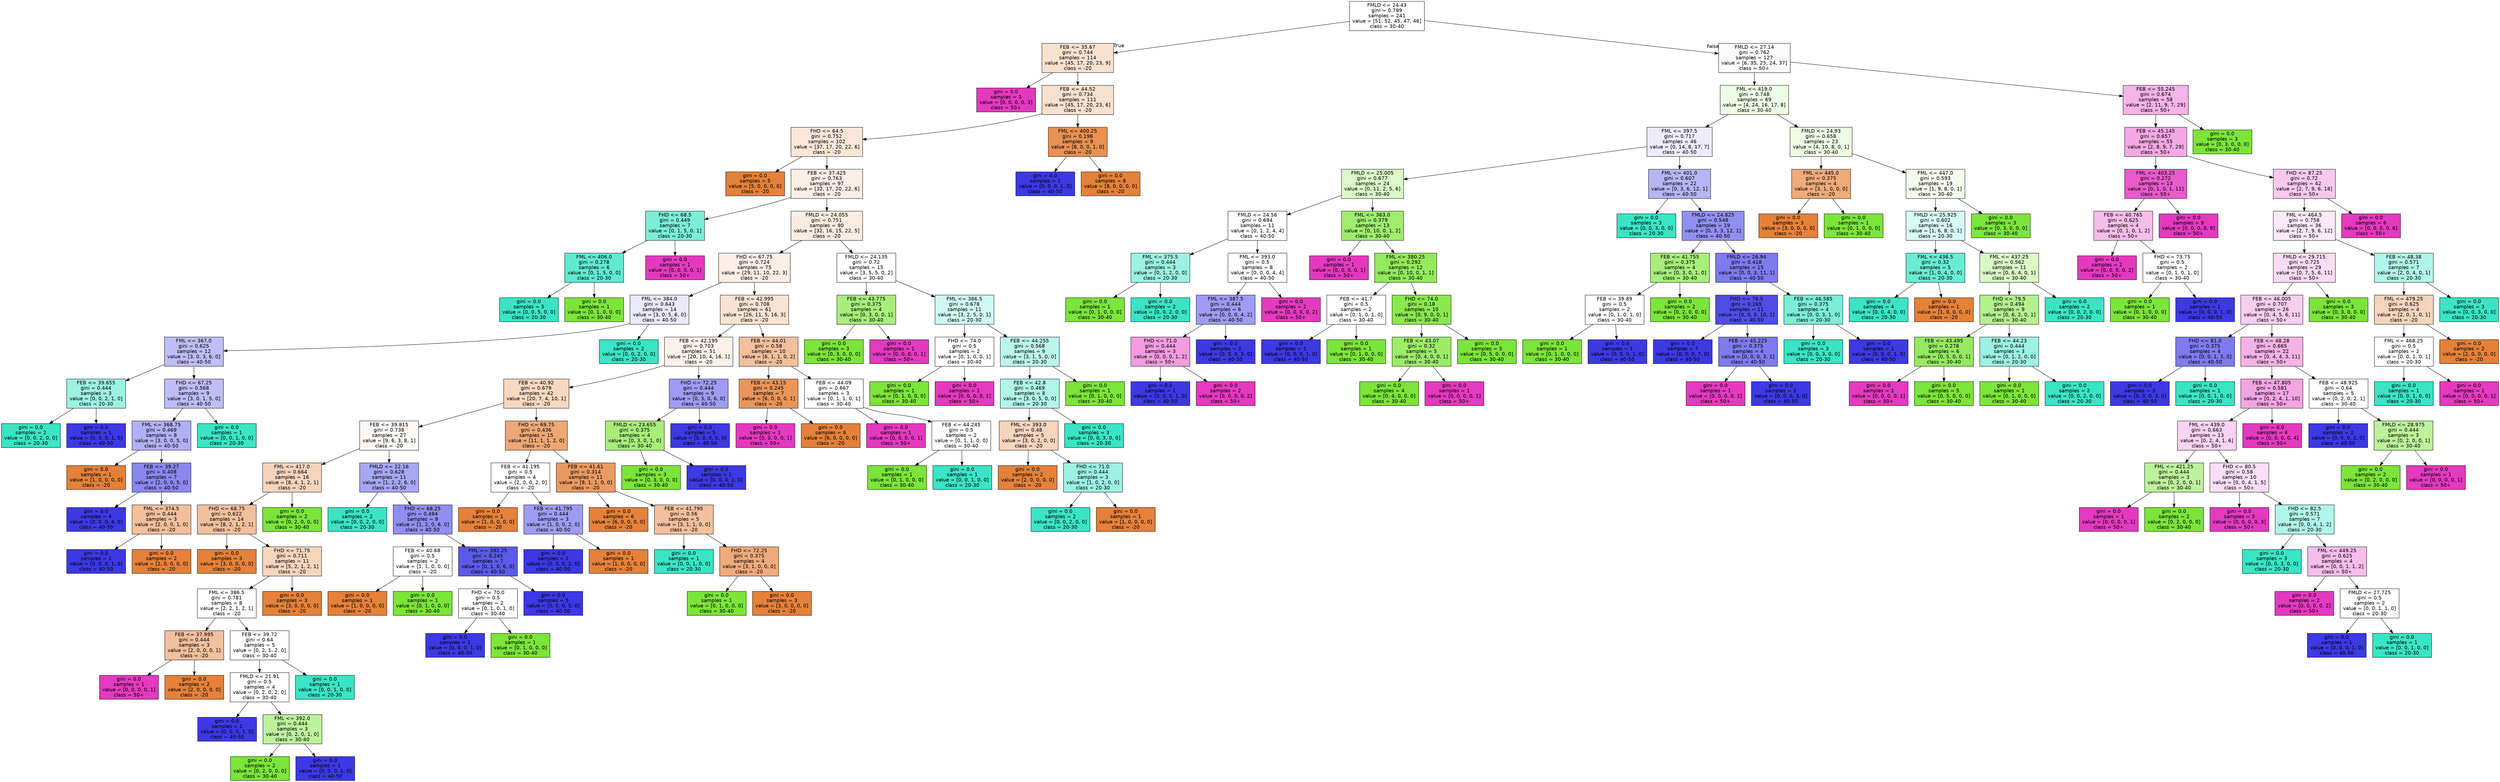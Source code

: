 digraph Tree {
node [shape=box, style="filled", color="black", fontname="helvetica"] ;
edge [fontname="helvetica"] ;
0 [label="FMLD <= 24.43\ngini = 0.799\nsamples = 241\nvalue = [51, 52, 45, 47, 46]\nclass = 30-40", fillcolor="#fefffe"] ;
1 [label="FEB <= 35.67\ngini = 0.744\nsamples = 114\nvalue = [45, 17, 20, 23, 9]\nclass = -20", fillcolor="#f9e1cf"] ;
0 -> 1 [labeldistance=2.5, labelangle=45, headlabel="True"] ;
2 [label="gini = 0.0\nsamples = 3\nvalue = [0, 0, 0, 0, 3]\nclass = 50+", fillcolor="#e539c0"] ;
1 -> 2 ;
3 [label="FEB <= 44.52\ngini = 0.734\nsamples = 111\nvalue = [45, 17, 20, 23, 6]\nclass = -20", fillcolor="#f8e0ce"] ;
1 -> 3 ;
4 [label="FHD <= 64.5\ngini = 0.752\nsamples = 102\nvalue = [37, 17, 20, 22, 6]\nclass = -20", fillcolor="#fae7da"] ;
3 -> 4 ;
5 [label="gini = 0.0\nsamples = 5\nvalue = [5, 0, 0, 0, 0]\nclass = -20", fillcolor="#e58139"] ;
4 -> 5 ;
6 [label="FEB <= 37.425\ngini = 0.763\nsamples = 97\nvalue = [32, 17, 20, 22, 6]\nclass = -20", fillcolor="#fceee5"] ;
4 -> 6 ;
7 [label="FHD <= 68.5\ngini = 0.449\nsamples = 7\nvalue = [0, 1, 5, 0, 1]\nclass = 20-30", fillcolor="#7beed8"] ;
6 -> 7 ;
8 [label="FML <= 406.0\ngini = 0.278\nsamples = 6\nvalue = [0, 1, 5, 0, 0]\nclass = 20-30", fillcolor="#61ead1"] ;
7 -> 8 ;
9 [label="gini = 0.0\nsamples = 5\nvalue = [0, 0, 5, 0, 0]\nclass = 20-30", fillcolor="#39e5c5"] ;
8 -> 9 ;
10 [label="gini = 0.0\nsamples = 1\nvalue = [0, 1, 0, 0, 0]\nclass = 30-40", fillcolor="#7be539"] ;
8 -> 10 ;
11 [label="gini = 0.0\nsamples = 1\nvalue = [0, 0, 0, 0, 1]\nclass = 50+", fillcolor="#e539c0"] ;
7 -> 11 ;
12 [label="FMLD <= 24.055\ngini = 0.751\nsamples = 90\nvalue = [32, 16, 15, 22, 5]\nclass = -20", fillcolor="#fbece2"] ;
6 -> 12 ;
13 [label="FHD <= 67.75\ngini = 0.724\nsamples = 75\nvalue = [29, 11, 10, 22, 3]\nclass = -20", fillcolor="#fceee5"] ;
12 -> 13 ;
14 [label="FML <= 384.0\ngini = 0.643\nsamples = 14\nvalue = [3, 0, 5, 6, 0]\nclass = 40-50", fillcolor="#e9e9fc"] ;
13 -> 14 ;
15 [label="FML <= 367.0\ngini = 0.625\nsamples = 12\nvalue = [3, 0, 3, 6, 0]\nclass = 40-50", fillcolor="#bebdf6"] ;
14 -> 15 ;
16 [label="FEB <= 39.655\ngini = 0.444\nsamples = 3\nvalue = [0, 0, 2, 1, 0]\nclass = 20-30", fillcolor="#9cf2e2"] ;
15 -> 16 ;
17 [label="gini = 0.0\nsamples = 2\nvalue = [0, 0, 2, 0, 0]\nclass = 20-30", fillcolor="#39e5c5"] ;
16 -> 17 ;
18 [label="gini = 0.0\nsamples = 1\nvalue = [0, 0, 0, 1, 0]\nclass = 40-50", fillcolor="#3c39e5"] ;
16 -> 18 ;
19 [label="FHD <= 67.25\ngini = 0.568\nsamples = 9\nvalue = [3, 0, 1, 5, 0]\nclass = 40-50", fillcolor="#bebdf6"] ;
15 -> 19 ;
20 [label="FML <= 368.75\ngini = 0.469\nsamples = 8\nvalue = [3, 0, 0, 5, 0]\nclass = 40-50", fillcolor="#b1b0f5"] ;
19 -> 20 ;
21 [label="gini = 0.0\nsamples = 1\nvalue = [1, 0, 0, 0, 0]\nclass = -20", fillcolor="#e58139"] ;
20 -> 21 ;
22 [label="FEB <= 39.27\ngini = 0.408\nsamples = 7\nvalue = [2, 0, 0, 5, 0]\nclass = 40-50", fillcolor="#8a88ef"] ;
20 -> 22 ;
23 [label="gini = 0.0\nsamples = 4\nvalue = [0, 0, 0, 4, 0]\nclass = 40-50", fillcolor="#3c39e5"] ;
22 -> 23 ;
24 [label="FML <= 374.5\ngini = 0.444\nsamples = 3\nvalue = [2, 0, 0, 1, 0]\nclass = -20", fillcolor="#f2c09c"] ;
22 -> 24 ;
25 [label="gini = 0.0\nsamples = 1\nvalue = [0, 0, 0, 1, 0]\nclass = 40-50", fillcolor="#3c39e5"] ;
24 -> 25 ;
26 [label="gini = 0.0\nsamples = 2\nvalue = [2, 0, 0, 0, 0]\nclass = -20", fillcolor="#e58139"] ;
24 -> 26 ;
27 [label="gini = 0.0\nsamples = 1\nvalue = [0, 0, 1, 0, 0]\nclass = 20-30", fillcolor="#39e5c5"] ;
19 -> 27 ;
28 [label="gini = 0.0\nsamples = 2\nvalue = [0, 0, 2, 0, 0]\nclass = 20-30", fillcolor="#39e5c5"] ;
14 -> 28 ;
29 [label="FEB <= 42.995\ngini = 0.708\nsamples = 61\nvalue = [26, 11, 5, 16, 3]\nclass = -20", fillcolor="#f9e3d3"] ;
13 -> 29 ;
30 [label="FEB <= 42.195\ngini = 0.703\nsamples = 51\nvalue = [20, 10, 4, 16, 1]\nclass = -20", fillcolor="#fcf1e8"] ;
29 -> 30 ;
31 [label="FEB <= 40.92\ngini = 0.679\nsamples = 42\nvalue = [20, 7, 4, 10, 1]\nclass = -20", fillcolor="#f7d8c1"] ;
30 -> 31 ;
32 [label="FEB <= 39.815\ngini = 0.738\nsamples = 27\nvalue = [9, 6, 3, 8, 1]\nclass = -20", fillcolor="#fef8f5"] ;
31 -> 32 ;
33 [label="FML <= 417.0\ngini = 0.664\nsamples = 16\nvalue = [8, 4, 1, 2, 1]\nclass = -20", fillcolor="#f6d5bd"] ;
32 -> 33 ;
34 [label="FHD <= 68.75\ngini = 0.622\nsamples = 14\nvalue = [8, 2, 1, 2, 1]\nclass = -20", fillcolor="#f2c09c"] ;
33 -> 34 ;
35 [label="gini = 0.0\nsamples = 3\nvalue = [3, 0, 0, 0, 0]\nclass = -20", fillcolor="#e58139"] ;
34 -> 35 ;
36 [label="FHD <= 71.75\ngini = 0.711\nsamples = 11\nvalue = [5, 2, 1, 2, 1]\nclass = -20", fillcolor="#f6d5bd"] ;
34 -> 36 ;
37 [label="FML <= 386.5\ngini = 0.781\nsamples = 8\nvalue = [2, 2, 1, 2, 1]\nclass = -20", fillcolor="#ffffff"] ;
36 -> 37 ;
38 [label="FEB <= 37.995\ngini = 0.444\nsamples = 3\nvalue = [2, 0, 0, 0, 1]\nclass = -20", fillcolor="#f2c09c"] ;
37 -> 38 ;
39 [label="gini = 0.0\nsamples = 1\nvalue = [0, 0, 0, 0, 1]\nclass = 50+", fillcolor="#e539c0"] ;
38 -> 39 ;
40 [label="gini = 0.0\nsamples = 2\nvalue = [2, 0, 0, 0, 0]\nclass = -20", fillcolor="#e58139"] ;
38 -> 40 ;
41 [label="FEB <= 39.72\ngini = 0.64\nsamples = 5\nvalue = [0, 2, 1, 2, 0]\nclass = 30-40", fillcolor="#ffffff"] ;
37 -> 41 ;
42 [label="FMLD <= 21.91\ngini = 0.5\nsamples = 4\nvalue = [0, 2, 0, 2, 0]\nclass = 30-40", fillcolor="#ffffff"] ;
41 -> 42 ;
43 [label="gini = 0.0\nsamples = 1\nvalue = [0, 0, 0, 1, 0]\nclass = 40-50", fillcolor="#3c39e5"] ;
42 -> 43 ;
44 [label="FML <= 392.0\ngini = 0.444\nsamples = 3\nvalue = [0, 2, 0, 1, 0]\nclass = 30-40", fillcolor="#bdf29c"] ;
42 -> 44 ;
45 [label="gini = 0.0\nsamples = 2\nvalue = [0, 2, 0, 0, 0]\nclass = 30-40", fillcolor="#7be539"] ;
44 -> 45 ;
46 [label="gini = 0.0\nsamples = 1\nvalue = [0, 0, 0, 1, 0]\nclass = 40-50", fillcolor="#3c39e5"] ;
44 -> 46 ;
47 [label="gini = 0.0\nsamples = 1\nvalue = [0, 0, 1, 0, 0]\nclass = 20-30", fillcolor="#39e5c5"] ;
41 -> 47 ;
48 [label="gini = 0.0\nsamples = 3\nvalue = [3, 0, 0, 0, 0]\nclass = -20", fillcolor="#e58139"] ;
36 -> 48 ;
49 [label="gini = 0.0\nsamples = 2\nvalue = [0, 2, 0, 0, 0]\nclass = 30-40", fillcolor="#7be539"] ;
33 -> 49 ;
50 [label="FMLD <= 22.16\ngini = 0.628\nsamples = 11\nvalue = [1, 2, 2, 6, 0]\nclass = 40-50", fillcolor="#a8a7f3"] ;
32 -> 50 ;
51 [label="gini = 0.0\nsamples = 2\nvalue = [0, 0, 2, 0, 0]\nclass = 20-30", fillcolor="#39e5c5"] ;
50 -> 51 ;
52 [label="FHD <= 68.25\ngini = 0.494\nsamples = 9\nvalue = [1, 2, 0, 6, 0]\nclass = 40-50", fillcolor="#908ef0"] ;
50 -> 52 ;
53 [label="FEB <= 40.68\ngini = 0.5\nsamples = 2\nvalue = [1, 1, 0, 0, 0]\nclass = -20", fillcolor="#ffffff"] ;
52 -> 53 ;
54 [label="gini = 0.0\nsamples = 1\nvalue = [1, 0, 0, 0, 0]\nclass = -20", fillcolor="#e58139"] ;
53 -> 54 ;
55 [label="gini = 0.0\nsamples = 1\nvalue = [0, 1, 0, 0, 0]\nclass = 30-40", fillcolor="#7be539"] ;
53 -> 55 ;
56 [label="FML <= 392.25\ngini = 0.245\nsamples = 7\nvalue = [0, 1, 0, 6, 0]\nclass = 40-50", fillcolor="#5d5ae9"] ;
52 -> 56 ;
57 [label="FHD <= 70.0\ngini = 0.5\nsamples = 2\nvalue = [0, 1, 0, 1, 0]\nclass = 30-40", fillcolor="#ffffff"] ;
56 -> 57 ;
58 [label="gini = 0.0\nsamples = 1\nvalue = [0, 0, 0, 1, 0]\nclass = 40-50", fillcolor="#3c39e5"] ;
57 -> 58 ;
59 [label="gini = 0.0\nsamples = 1\nvalue = [0, 1, 0, 0, 0]\nclass = 30-40", fillcolor="#7be539"] ;
57 -> 59 ;
60 [label="gini = 0.0\nsamples = 5\nvalue = [0, 0, 0, 5, 0]\nclass = 40-50", fillcolor="#3c39e5"] ;
56 -> 60 ;
61 [label="FHD <= 69.75\ngini = 0.436\nsamples = 15\nvalue = [11, 1, 1, 2, 0]\nclass = -20", fillcolor="#eda876"] ;
31 -> 61 ;
62 [label="FEB <= 41.195\ngini = 0.5\nsamples = 4\nvalue = [2, 0, 0, 2, 0]\nclass = -20", fillcolor="#ffffff"] ;
61 -> 62 ;
63 [label="gini = 0.0\nsamples = 1\nvalue = [1, 0, 0, 0, 0]\nclass = -20", fillcolor="#e58139"] ;
62 -> 63 ;
64 [label="FEB <= 41.795\ngini = 0.444\nsamples = 3\nvalue = [1, 0, 0, 2, 0]\nclass = 40-50", fillcolor="#9e9cf2"] ;
62 -> 64 ;
65 [label="gini = 0.0\nsamples = 2\nvalue = [0, 0, 0, 2, 0]\nclass = 40-50", fillcolor="#3c39e5"] ;
64 -> 65 ;
66 [label="gini = 0.0\nsamples = 1\nvalue = [1, 0, 0, 0, 0]\nclass = -20", fillcolor="#e58139"] ;
64 -> 66 ;
67 [label="FEB <= 41.61\ngini = 0.314\nsamples = 11\nvalue = [9, 1, 1, 0, 0]\nclass = -20", fillcolor="#ea9a61"] ;
61 -> 67 ;
68 [label="gini = 0.0\nsamples = 6\nvalue = [6, 0, 0, 0, 0]\nclass = -20", fillcolor="#e58139"] ;
67 -> 68 ;
69 [label="FEB <= 41.795\ngini = 0.56\nsamples = 5\nvalue = [3, 1, 1, 0, 0]\nclass = -20", fillcolor="#f2c09c"] ;
67 -> 69 ;
70 [label="gini = 0.0\nsamples = 1\nvalue = [0, 0, 1, 0, 0]\nclass = 20-30", fillcolor="#39e5c5"] ;
69 -> 70 ;
71 [label="FHD <= 72.25\ngini = 0.375\nsamples = 4\nvalue = [3, 1, 0, 0, 0]\nclass = -20", fillcolor="#eeab7b"] ;
69 -> 71 ;
72 [label="gini = 0.0\nsamples = 1\nvalue = [0, 1, 0, 0, 0]\nclass = 30-40", fillcolor="#7be539"] ;
71 -> 72 ;
73 [label="gini = 0.0\nsamples = 3\nvalue = [3, 0, 0, 0, 0]\nclass = -20", fillcolor="#e58139"] ;
71 -> 73 ;
74 [label="FHD <= 72.25\ngini = 0.444\nsamples = 9\nvalue = [0, 3, 0, 6, 0]\nclass = 40-50", fillcolor="#9e9cf2"] ;
30 -> 74 ;
75 [label="FMLD <= 23.655\ngini = 0.375\nsamples = 4\nvalue = [0, 3, 0, 1, 0]\nclass = 30-40", fillcolor="#a7ee7b"] ;
74 -> 75 ;
76 [label="gini = 0.0\nsamples = 3\nvalue = [0, 3, 0, 0, 0]\nclass = 30-40", fillcolor="#7be539"] ;
75 -> 76 ;
77 [label="gini = 0.0\nsamples = 1\nvalue = [0, 0, 0, 1, 0]\nclass = 40-50", fillcolor="#3c39e5"] ;
75 -> 77 ;
78 [label="gini = 0.0\nsamples = 5\nvalue = [0, 0, 0, 5, 0]\nclass = 40-50", fillcolor="#3c39e5"] ;
74 -> 78 ;
79 [label="FEB <= 44.01\ngini = 0.58\nsamples = 10\nvalue = [6, 1, 1, 0, 2]\nclass = -20", fillcolor="#f2c09c"] ;
29 -> 79 ;
80 [label="FEB <= 43.15\ngini = 0.245\nsamples = 7\nvalue = [6, 0, 0, 0, 1]\nclass = -20", fillcolor="#e9965a"] ;
79 -> 80 ;
81 [label="gini = 0.0\nsamples = 1\nvalue = [0, 0, 0, 0, 1]\nclass = 50+", fillcolor="#e539c0"] ;
80 -> 81 ;
82 [label="gini = 0.0\nsamples = 6\nvalue = [6, 0, 0, 0, 0]\nclass = -20", fillcolor="#e58139"] ;
80 -> 82 ;
83 [label="FEB <= 44.09\ngini = 0.667\nsamples = 3\nvalue = [0, 1, 1, 0, 1]\nclass = 30-40", fillcolor="#ffffff"] ;
79 -> 83 ;
84 [label="gini = 0.0\nsamples = 1\nvalue = [0, 0, 0, 0, 1]\nclass = 50+", fillcolor="#e539c0"] ;
83 -> 84 ;
85 [label="FEB <= 44.245\ngini = 0.5\nsamples = 2\nvalue = [0, 1, 1, 0, 0]\nclass = 30-40", fillcolor="#ffffff"] ;
83 -> 85 ;
86 [label="gini = 0.0\nsamples = 1\nvalue = [0, 1, 0, 0, 0]\nclass = 30-40", fillcolor="#7be539"] ;
85 -> 86 ;
87 [label="gini = 0.0\nsamples = 1\nvalue = [0, 0, 1, 0, 0]\nclass = 20-30", fillcolor="#39e5c5"] ;
85 -> 87 ;
88 [label="FMLD <= 24.135\ngini = 0.72\nsamples = 15\nvalue = [3, 5, 5, 0, 2]\nclass = 30-40", fillcolor="#ffffff"] ;
12 -> 88 ;
89 [label="FEB <= 43.775\ngini = 0.375\nsamples = 4\nvalue = [0, 3, 0, 0, 1]\nclass = 30-40", fillcolor="#a7ee7b"] ;
88 -> 89 ;
90 [label="gini = 0.0\nsamples = 3\nvalue = [0, 3, 0, 0, 0]\nclass = 30-40", fillcolor="#7be539"] ;
89 -> 90 ;
91 [label="gini = 0.0\nsamples = 1\nvalue = [0, 0, 0, 0, 1]\nclass = 50+", fillcolor="#e539c0"] ;
89 -> 91 ;
92 [label="FML <= 386.5\ngini = 0.678\nsamples = 11\nvalue = [3, 2, 5, 0, 1]\nclass = 20-30", fillcolor="#cef8f0"] ;
88 -> 92 ;
93 [label="FHD <= 74.0\ngini = 0.5\nsamples = 2\nvalue = [0, 1, 0, 0, 1]\nclass = 30-40", fillcolor="#ffffff"] ;
92 -> 93 ;
94 [label="gini = 0.0\nsamples = 1\nvalue = [0, 1, 0, 0, 0]\nclass = 30-40", fillcolor="#7be539"] ;
93 -> 94 ;
95 [label="gini = 0.0\nsamples = 1\nvalue = [0, 0, 0, 0, 1]\nclass = 50+", fillcolor="#e539c0"] ;
93 -> 95 ;
96 [label="FEB <= 44.255\ngini = 0.568\nsamples = 9\nvalue = [3, 1, 5, 0, 0]\nclass = 20-30", fillcolor="#bdf6ec"] ;
92 -> 96 ;
97 [label="FEB <= 42.8\ngini = 0.469\nsamples = 8\nvalue = [3, 0, 5, 0, 0]\nclass = 20-30", fillcolor="#b0f5e8"] ;
96 -> 97 ;
98 [label="FML <= 393.0\ngini = 0.48\nsamples = 5\nvalue = [3, 0, 2, 0, 0]\nclass = -20", fillcolor="#f6d5bd"] ;
97 -> 98 ;
99 [label="gini = 0.0\nsamples = 2\nvalue = [2, 0, 0, 0, 0]\nclass = -20", fillcolor="#e58139"] ;
98 -> 99 ;
100 [label="FHD <= 71.0\ngini = 0.444\nsamples = 3\nvalue = [1, 0, 2, 0, 0]\nclass = 20-30", fillcolor="#9cf2e2"] ;
98 -> 100 ;
101 [label="gini = 0.0\nsamples = 2\nvalue = [0, 0, 2, 0, 0]\nclass = 20-30", fillcolor="#39e5c5"] ;
100 -> 101 ;
102 [label="gini = 0.0\nsamples = 1\nvalue = [1, 0, 0, 0, 0]\nclass = -20", fillcolor="#e58139"] ;
100 -> 102 ;
103 [label="gini = 0.0\nsamples = 3\nvalue = [0, 0, 3, 0, 0]\nclass = 20-30", fillcolor="#39e5c5"] ;
97 -> 103 ;
104 [label="gini = 0.0\nsamples = 1\nvalue = [0, 1, 0, 0, 0]\nclass = 30-40", fillcolor="#7be539"] ;
96 -> 104 ;
105 [label="FML <= 400.25\ngini = 0.198\nsamples = 9\nvalue = [8, 0, 0, 1, 0]\nclass = -20", fillcolor="#e89152"] ;
3 -> 105 ;
106 [label="gini = 0.0\nsamples = 1\nvalue = [0, 0, 0, 1, 0]\nclass = 40-50", fillcolor="#3c39e5"] ;
105 -> 106 ;
107 [label="gini = 0.0\nsamples = 8\nvalue = [8, 0, 0, 0, 0]\nclass = -20", fillcolor="#e58139"] ;
105 -> 107 ;
108 [label="FMLD <= 27.14\ngini = 0.762\nsamples = 127\nvalue = [6, 35, 25, 24, 37]\nclass = 50+", fillcolor="#fefbfe"] ;
0 -> 108 [labeldistance=2.5, labelangle=-45, headlabel="False"] ;
109 [label="FML <= 419.0\ngini = 0.748\nsamples = 69\nvalue = [4, 24, 16, 17, 8]\nclass = 30-40", fillcolor="#edfce4"] ;
108 -> 109 ;
110 [label="FML <= 397.5\ngini = 0.717\nsamples = 46\nvalue = [0, 14, 8, 17, 7]\nclass = 40-50", fillcolor="#edecfd"] ;
109 -> 110 ;
111 [label="FMLD <= 25.005\ngini = 0.677\nsamples = 24\nvalue = [0, 11, 2, 5, 6]\nclass = 30-40", fillcolor="#daf8c8"] ;
110 -> 111 ;
112 [label="FMLD <= 24.56\ngini = 0.694\nsamples = 11\nvalue = [0, 1, 2, 4, 4]\nclass = 40-50", fillcolor="#ffffff"] ;
111 -> 112 ;
113 [label="FML <= 375.5\ngini = 0.444\nsamples = 3\nvalue = [0, 1, 2, 0, 0]\nclass = 20-30", fillcolor="#9cf2e2"] ;
112 -> 113 ;
114 [label="gini = 0.0\nsamples = 1\nvalue = [0, 1, 0, 0, 0]\nclass = 30-40", fillcolor="#7be539"] ;
113 -> 114 ;
115 [label="gini = 0.0\nsamples = 2\nvalue = [0, 0, 2, 0, 0]\nclass = 20-30", fillcolor="#39e5c5"] ;
113 -> 115 ;
116 [label="FML <= 393.0\ngini = 0.5\nsamples = 8\nvalue = [0, 0, 0, 4, 4]\nclass = 40-50", fillcolor="#ffffff"] ;
112 -> 116 ;
117 [label="FML <= 387.5\ngini = 0.444\nsamples = 6\nvalue = [0, 0, 0, 4, 2]\nclass = 40-50", fillcolor="#9e9cf2"] ;
116 -> 117 ;
118 [label="FHD <= 71.0\ngini = 0.444\nsamples = 3\nvalue = [0, 0, 0, 1, 2]\nclass = 50+", fillcolor="#f29ce0"] ;
117 -> 118 ;
119 [label="gini = 0.0\nsamples = 1\nvalue = [0, 0, 0, 1, 0]\nclass = 40-50", fillcolor="#3c39e5"] ;
118 -> 119 ;
120 [label="gini = 0.0\nsamples = 2\nvalue = [0, 0, 0, 0, 2]\nclass = 50+", fillcolor="#e539c0"] ;
118 -> 120 ;
121 [label="gini = 0.0\nsamples = 3\nvalue = [0, 0, 0, 3, 0]\nclass = 40-50", fillcolor="#3c39e5"] ;
117 -> 121 ;
122 [label="gini = 0.0\nsamples = 2\nvalue = [0, 0, 0, 0, 2]\nclass = 50+", fillcolor="#e539c0"] ;
116 -> 122 ;
123 [label="FML <= 363.0\ngini = 0.379\nsamples = 13\nvalue = [0, 10, 0, 1, 2]\nclass = 30-40", fillcolor="#9fec6f"] ;
111 -> 123 ;
124 [label="gini = 0.0\nsamples = 1\nvalue = [0, 0, 0, 0, 1]\nclass = 50+", fillcolor="#e539c0"] ;
123 -> 124 ;
125 [label="FML <= 380.25\ngini = 0.292\nsamples = 12\nvalue = [0, 10, 0, 1, 1]\nclass = 30-40", fillcolor="#93ea5d"] ;
123 -> 125 ;
126 [label="FEB <= 41.7\ngini = 0.5\nsamples = 2\nvalue = [0, 1, 0, 1, 0]\nclass = 30-40", fillcolor="#ffffff"] ;
125 -> 126 ;
127 [label="gini = 0.0\nsamples = 1\nvalue = [0, 0, 0, 1, 0]\nclass = 40-50", fillcolor="#3c39e5"] ;
126 -> 127 ;
128 [label="gini = 0.0\nsamples = 1\nvalue = [0, 1, 0, 0, 0]\nclass = 30-40", fillcolor="#7be539"] ;
126 -> 128 ;
129 [label="FHD <= 74.0\ngini = 0.18\nsamples = 10\nvalue = [0, 9, 0, 0, 1]\nclass = 30-40", fillcolor="#8ae84f"] ;
125 -> 129 ;
130 [label="FEB <= 43.07\ngini = 0.32\nsamples = 5\nvalue = [0, 4, 0, 0, 1]\nclass = 30-40", fillcolor="#9cec6a"] ;
129 -> 130 ;
131 [label="gini = 0.0\nsamples = 4\nvalue = [0, 4, 0, 0, 0]\nclass = 30-40", fillcolor="#7be539"] ;
130 -> 131 ;
132 [label="gini = 0.0\nsamples = 1\nvalue = [0, 0, 0, 0, 1]\nclass = 50+", fillcolor="#e539c0"] ;
130 -> 132 ;
133 [label="gini = 0.0\nsamples = 5\nvalue = [0, 5, 0, 0, 0]\nclass = 30-40", fillcolor="#7be539"] ;
129 -> 133 ;
134 [label="FML <= 401.0\ngini = 0.607\nsamples = 22\nvalue = [0, 3, 6, 12, 1]\nclass = 40-50", fillcolor="#b6b5f5"] ;
110 -> 134 ;
135 [label="gini = 0.0\nsamples = 3\nvalue = [0, 0, 3, 0, 0]\nclass = 20-30", fillcolor="#39e5c5"] ;
134 -> 135 ;
136 [label="FMLD <= 24.825\ngini = 0.548\nsamples = 19\nvalue = [0, 3, 3, 12, 1]\nclass = 40-50", fillcolor="#9190f0"] ;
134 -> 136 ;
137 [label="FEB <= 41.755\ngini = 0.375\nsamples = 4\nvalue = [0, 3, 0, 1, 0]\nclass = 30-40", fillcolor="#a7ee7b"] ;
136 -> 137 ;
138 [label="FEB <= 39.89\ngini = 0.5\nsamples = 2\nvalue = [0, 1, 0, 1, 0]\nclass = 30-40", fillcolor="#ffffff"] ;
137 -> 138 ;
139 [label="gini = 0.0\nsamples = 1\nvalue = [0, 1, 0, 0, 0]\nclass = 30-40", fillcolor="#7be539"] ;
138 -> 139 ;
140 [label="gini = 0.0\nsamples = 1\nvalue = [0, 0, 0, 1, 0]\nclass = 40-50", fillcolor="#3c39e5"] ;
138 -> 140 ;
141 [label="gini = 0.0\nsamples = 2\nvalue = [0, 2, 0, 0, 0]\nclass = 30-40", fillcolor="#7be539"] ;
137 -> 141 ;
142 [label="FMLD <= 26.94\ngini = 0.418\nsamples = 15\nvalue = [0, 0, 3, 11, 1]\nclass = 40-50", fillcolor="#7d7bee"] ;
136 -> 142 ;
143 [label="FHD <= 76.5\ngini = 0.165\nsamples = 11\nvalue = [0, 0, 0, 10, 1]\nclass = 40-50", fillcolor="#504de8"] ;
142 -> 143 ;
144 [label="gini = 0.0\nsamples = 7\nvalue = [0, 0, 0, 7, 0]\nclass = 40-50", fillcolor="#3c39e5"] ;
143 -> 144 ;
145 [label="FEB <= 45.225\ngini = 0.375\nsamples = 4\nvalue = [0, 0, 0, 3, 1]\nclass = 40-50", fillcolor="#7d7bee"] ;
143 -> 145 ;
146 [label="gini = 0.0\nsamples = 1\nvalue = [0, 0, 0, 0, 1]\nclass = 50+", fillcolor="#e539c0"] ;
145 -> 146 ;
147 [label="gini = 0.0\nsamples = 3\nvalue = [0, 0, 0, 3, 0]\nclass = 40-50", fillcolor="#3c39e5"] ;
145 -> 147 ;
148 [label="FEB <= 46.585\ngini = 0.375\nsamples = 4\nvalue = [0, 0, 3, 1, 0]\nclass = 20-30", fillcolor="#7beed8"] ;
142 -> 148 ;
149 [label="gini = 0.0\nsamples = 3\nvalue = [0, 0, 3, 0, 0]\nclass = 20-30", fillcolor="#39e5c5"] ;
148 -> 149 ;
150 [label="gini = 0.0\nsamples = 1\nvalue = [0, 0, 0, 1, 0]\nclass = 40-50", fillcolor="#3c39e5"] ;
148 -> 150 ;
151 [label="FMLD <= 24.93\ngini = 0.658\nsamples = 23\nvalue = [4, 10, 8, 0, 1]\nclass = 30-40", fillcolor="#edfce5"] ;
109 -> 151 ;
152 [label="FML <= 445.0\ngini = 0.375\nsamples = 4\nvalue = [3, 1, 0, 0, 0]\nclass = -20", fillcolor="#eeab7b"] ;
151 -> 152 ;
153 [label="gini = 0.0\nsamples = 3\nvalue = [3, 0, 0, 0, 0]\nclass = -20", fillcolor="#e58139"] ;
152 -> 153 ;
154 [label="gini = 0.0\nsamples = 1\nvalue = [0, 1, 0, 0, 0]\nclass = 30-40", fillcolor="#7be539"] ;
152 -> 154 ;
155 [label="FML <= 447.0\ngini = 0.593\nsamples = 19\nvalue = [1, 9, 8, 0, 1]\nclass = 30-40", fillcolor="#f3fded"] ;
151 -> 155 ;
156 [label="FMLD <= 25.925\ngini = 0.602\nsamples = 16\nvalue = [1, 6, 8, 0, 1]\nclass = 20-30", fillcolor="#d7faf3"] ;
155 -> 156 ;
157 [label="FML <= 436.5\ngini = 0.32\nsamples = 5\nvalue = [1, 0, 4, 0, 0]\nclass = 20-30", fillcolor="#6aecd4"] ;
156 -> 157 ;
158 [label="gini = 0.0\nsamples = 4\nvalue = [0, 0, 4, 0, 0]\nclass = 20-30", fillcolor="#39e5c5"] ;
157 -> 158 ;
159 [label="gini = 0.0\nsamples = 1\nvalue = [1, 0, 0, 0, 0]\nclass = -20", fillcolor="#e58139"] ;
157 -> 159 ;
160 [label="FML <= 437.25\ngini = 0.562\nsamples = 11\nvalue = [0, 6, 4, 0, 1]\nclass = 30-40", fillcolor="#d9f8c6"] ;
156 -> 160 ;
161 [label="FHD <= 79.5\ngini = 0.494\nsamples = 9\nvalue = [0, 6, 2, 0, 1]\nclass = 30-40", fillcolor="#b4f08e"] ;
160 -> 161 ;
162 [label="FEB <= 43.495\ngini = 0.278\nsamples = 6\nvalue = [0, 5, 0, 0, 1]\nclass = 30-40", fillcolor="#95ea61"] ;
161 -> 162 ;
163 [label="gini = 0.0\nsamples = 1\nvalue = [0, 0, 0, 0, 1]\nclass = 50+", fillcolor="#e539c0"] ;
162 -> 163 ;
164 [label="gini = 0.0\nsamples = 5\nvalue = [0, 5, 0, 0, 0]\nclass = 30-40", fillcolor="#7be539"] ;
162 -> 164 ;
165 [label="FEB <= 44.23\ngini = 0.444\nsamples = 3\nvalue = [0, 1, 2, 0, 0]\nclass = 20-30", fillcolor="#9cf2e2"] ;
161 -> 165 ;
166 [label="gini = 0.0\nsamples = 1\nvalue = [0, 1, 0, 0, 0]\nclass = 30-40", fillcolor="#7be539"] ;
165 -> 166 ;
167 [label="gini = 0.0\nsamples = 2\nvalue = [0, 0, 2, 0, 0]\nclass = 20-30", fillcolor="#39e5c5"] ;
165 -> 167 ;
168 [label="gini = 0.0\nsamples = 2\nvalue = [0, 0, 2, 0, 0]\nclass = 20-30", fillcolor="#39e5c5"] ;
160 -> 168 ;
169 [label="gini = 0.0\nsamples = 3\nvalue = [0, 3, 0, 0, 0]\nclass = 30-40", fillcolor="#7be539"] ;
155 -> 169 ;
170 [label="FEB <= 55.245\ngini = 0.674\nsamples = 58\nvalue = [2, 11, 9, 7, 29]\nclass = 50+", fillcolor="#f5b3e7"] ;
108 -> 170 ;
171 [label="FEB <= 45.145\ngini = 0.657\nsamples = 55\nvalue = [2, 8, 9, 7, 29]\nclass = 50+", fillcolor="#f4a9e4"] ;
170 -> 171 ;
172 [label="FML <= 403.25\ngini = 0.272\nsamples = 13\nvalue = [0, 1, 0, 1, 11]\nclass = 50+", fillcolor="#e95acb"] ;
171 -> 172 ;
173 [label="FEB <= 40.765\ngini = 0.625\nsamples = 4\nvalue = [0, 1, 0, 1, 2]\nclass = 50+", fillcolor="#f6bdea"] ;
172 -> 173 ;
174 [label="gini = 0.0\nsamples = 2\nvalue = [0, 0, 0, 0, 2]\nclass = 50+", fillcolor="#e539c0"] ;
173 -> 174 ;
175 [label="FHD <= 73.75\ngini = 0.5\nsamples = 2\nvalue = [0, 1, 0, 1, 0]\nclass = 30-40", fillcolor="#ffffff"] ;
173 -> 175 ;
176 [label="gini = 0.0\nsamples = 1\nvalue = [0, 1, 0, 0, 0]\nclass = 30-40", fillcolor="#7be539"] ;
175 -> 176 ;
177 [label="gini = 0.0\nsamples = 1\nvalue = [0, 0, 0, 1, 0]\nclass = 40-50", fillcolor="#3c39e5"] ;
175 -> 177 ;
178 [label="gini = 0.0\nsamples = 9\nvalue = [0, 0, 0, 0, 9]\nclass = 50+", fillcolor="#e539c0"] ;
172 -> 178 ;
179 [label="FHD <= 87.25\ngini = 0.72\nsamples = 42\nvalue = [2, 7, 9, 6, 18]\nclass = 50+", fillcolor="#f8c9ee"] ;
171 -> 179 ;
180 [label="FML <= 464.5\ngini = 0.758\nsamples = 36\nvalue = [2, 7, 9, 6, 12]\nclass = 50+", fillcolor="#fce9f8"] ;
179 -> 180 ;
181 [label="FMLD <= 29.715\ngini = 0.725\nsamples = 29\nvalue = [0, 7, 5, 6, 11]\nclass = 50+", fillcolor="#fadbf4"] ;
180 -> 181 ;
182 [label="FEB <= 46.005\ngini = 0.707\nsamples = 26\nvalue = [0, 4, 5, 6, 11]\nclass = 50+", fillcolor="#f8ceef"] ;
181 -> 182 ;
183 [label="FHD <= 81.0\ngini = 0.375\nsamples = 4\nvalue = [0, 0, 1, 3, 0]\nclass = 40-50", fillcolor="#7d7bee"] ;
182 -> 183 ;
184 [label="gini = 0.0\nsamples = 3\nvalue = [0, 0, 0, 3, 0]\nclass = 40-50", fillcolor="#3c39e5"] ;
183 -> 184 ;
185 [label="gini = 0.0\nsamples = 1\nvalue = [0, 0, 1, 0, 0]\nclass = 20-30", fillcolor="#39e5c5"] ;
183 -> 185 ;
186 [label="FEB <= 48.28\ngini = 0.665\nsamples = 22\nvalue = [0, 4, 4, 3, 11]\nclass = 50+", fillcolor="#f5b2e6"] ;
182 -> 186 ;
187 [label="FEB <= 47.805\ngini = 0.581\nsamples = 17\nvalue = [0, 2, 4, 1, 10]\nclass = 50+", fillcolor="#f3a4e2"] ;
186 -> 187 ;
188 [label="FML <= 439.0\ngini = 0.663\nsamples = 13\nvalue = [0, 2, 4, 1, 6]\nclass = 50+", fillcolor="#f9d3f1"] ;
187 -> 188 ;
189 [label="FML <= 421.25\ngini = 0.444\nsamples = 3\nvalue = [0, 2, 0, 0, 1]\nclass = 30-40", fillcolor="#bdf29c"] ;
188 -> 189 ;
190 [label="gini = 0.0\nsamples = 1\nvalue = [0, 0, 0, 0, 1]\nclass = 50+", fillcolor="#e539c0"] ;
189 -> 190 ;
191 [label="gini = 0.0\nsamples = 2\nvalue = [0, 2, 0, 0, 0]\nclass = 30-40", fillcolor="#7be539"] ;
189 -> 191 ;
192 [label="FHD <= 80.5\ngini = 0.58\nsamples = 10\nvalue = [0, 0, 4, 1, 5]\nclass = 50+", fillcolor="#fbdef4"] ;
188 -> 192 ;
193 [label="gini = 0.0\nsamples = 3\nvalue = [0, 0, 0, 0, 3]\nclass = 50+", fillcolor="#e539c0"] ;
192 -> 193 ;
194 [label="FHD <= 82.5\ngini = 0.571\nsamples = 7\nvalue = [0, 0, 4, 1, 2]\nclass = 20-30", fillcolor="#b0f5e8"] ;
192 -> 194 ;
195 [label="gini = 0.0\nsamples = 3\nvalue = [0, 0, 3, 0, 0]\nclass = 20-30", fillcolor="#39e5c5"] ;
194 -> 195 ;
196 [label="FML <= 449.25\ngini = 0.625\nsamples = 4\nvalue = [0, 0, 1, 1, 2]\nclass = 50+", fillcolor="#f6bdea"] ;
194 -> 196 ;
197 [label="gini = 0.0\nsamples = 2\nvalue = [0, 0, 0, 0, 2]\nclass = 50+", fillcolor="#e539c0"] ;
196 -> 197 ;
198 [label="FMLD <= 27.725\ngini = 0.5\nsamples = 2\nvalue = [0, 0, 1, 1, 0]\nclass = 20-30", fillcolor="#ffffff"] ;
196 -> 198 ;
199 [label="gini = 0.0\nsamples = 1\nvalue = [0, 0, 0, 1, 0]\nclass = 40-50", fillcolor="#3c39e5"] ;
198 -> 199 ;
200 [label="gini = 0.0\nsamples = 1\nvalue = [0, 0, 1, 0, 0]\nclass = 20-30", fillcolor="#39e5c5"] ;
198 -> 200 ;
201 [label="gini = 0.0\nsamples = 4\nvalue = [0, 0, 0, 0, 4]\nclass = 50+", fillcolor="#e539c0"] ;
187 -> 201 ;
202 [label="FEB <= 48.925\ngini = 0.64\nsamples = 5\nvalue = [0, 2, 0, 2, 1]\nclass = 30-40", fillcolor="#ffffff"] ;
186 -> 202 ;
203 [label="gini = 0.0\nsamples = 2\nvalue = [0, 0, 0, 2, 0]\nclass = 40-50", fillcolor="#3c39e5"] ;
202 -> 203 ;
204 [label="FMLD <= 28.975\ngini = 0.444\nsamples = 3\nvalue = [0, 2, 0, 0, 1]\nclass = 30-40", fillcolor="#bdf29c"] ;
202 -> 204 ;
205 [label="gini = 0.0\nsamples = 2\nvalue = [0, 2, 0, 0, 0]\nclass = 30-40", fillcolor="#7be539"] ;
204 -> 205 ;
206 [label="gini = 0.0\nsamples = 1\nvalue = [0, 0, 0, 0, 1]\nclass = 50+", fillcolor="#e539c0"] ;
204 -> 206 ;
207 [label="gini = 0.0\nsamples = 3\nvalue = [0, 3, 0, 0, 0]\nclass = 30-40", fillcolor="#7be539"] ;
181 -> 207 ;
208 [label="FEB <= 48.38\ngini = 0.571\nsamples = 7\nvalue = [2, 0, 4, 0, 1]\nclass = 20-30", fillcolor="#b0f5e8"] ;
180 -> 208 ;
209 [label="FML <= 479.25\ngini = 0.625\nsamples = 4\nvalue = [2, 0, 1, 0, 1]\nclass = -20", fillcolor="#f6d5bd"] ;
208 -> 209 ;
210 [label="FML <= 468.25\ngini = 0.5\nsamples = 2\nvalue = [0, 0, 1, 0, 1]\nclass = 20-30", fillcolor="#ffffff"] ;
209 -> 210 ;
211 [label="gini = 0.0\nsamples = 1\nvalue = [0, 0, 1, 0, 0]\nclass = 20-30", fillcolor="#39e5c5"] ;
210 -> 211 ;
212 [label="gini = 0.0\nsamples = 1\nvalue = [0, 0, 0, 0, 1]\nclass = 50+", fillcolor="#e539c0"] ;
210 -> 212 ;
213 [label="gini = 0.0\nsamples = 2\nvalue = [2, 0, 0, 0, 0]\nclass = -20", fillcolor="#e58139"] ;
209 -> 213 ;
214 [label="gini = 0.0\nsamples = 3\nvalue = [0, 0, 3, 0, 0]\nclass = 20-30", fillcolor="#39e5c5"] ;
208 -> 214 ;
215 [label="gini = 0.0\nsamples = 6\nvalue = [0, 0, 0, 0, 6]\nclass = 50+", fillcolor="#e539c0"] ;
179 -> 215 ;
216 [label="gini = 0.0\nsamples = 3\nvalue = [0, 3, 0, 0, 0]\nclass = 30-40", fillcolor="#7be539"] ;
170 -> 216 ;
}